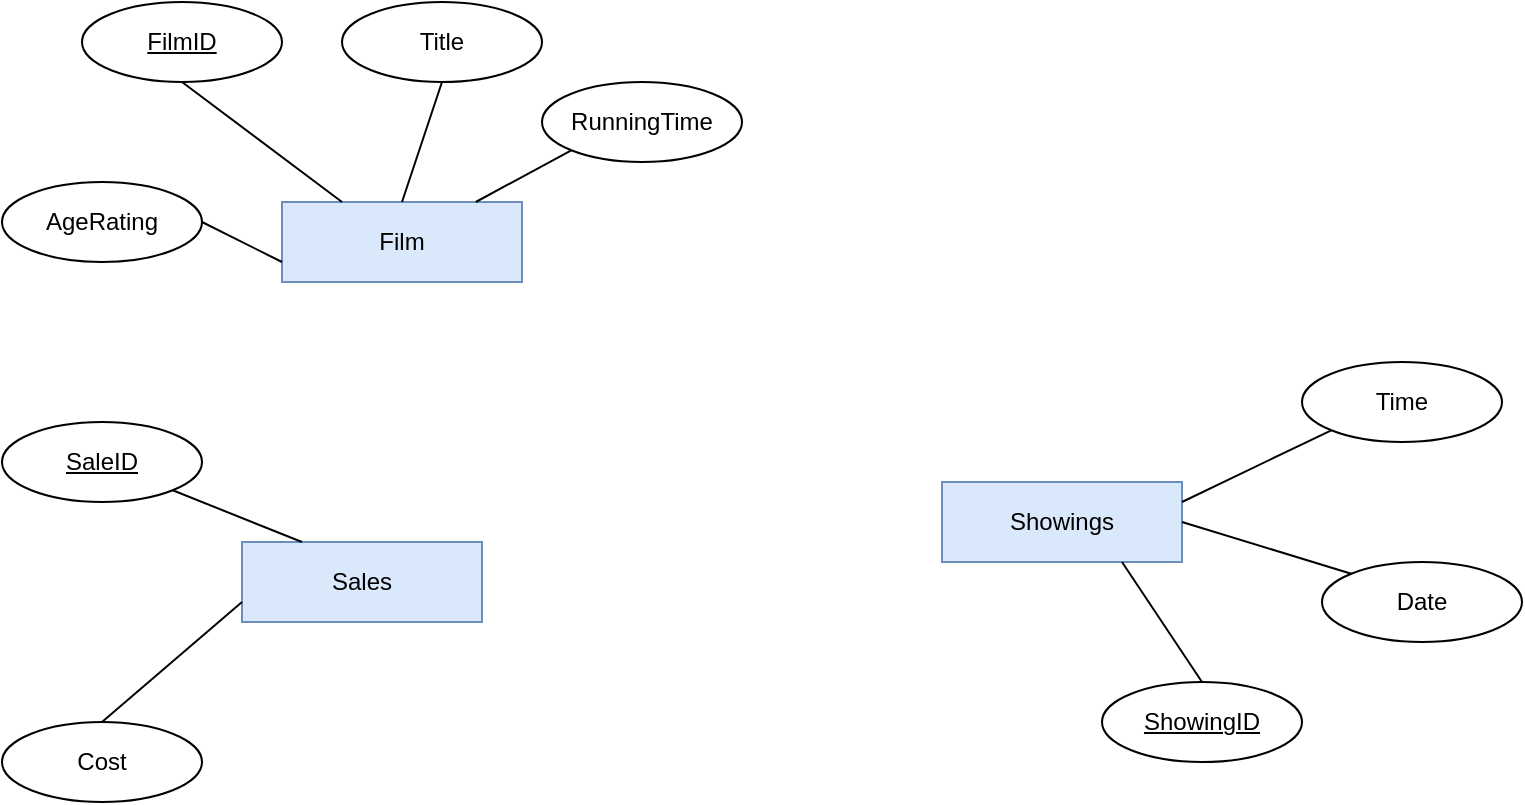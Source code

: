 <mxfile version="12.2.7" type="github" pages="1">
  <diagram id="OYmFCNDc5WwIIsMTDbAn" name="Page-1">
    <mxGraphModel dx="1422" dy="762" grid="1" gridSize="10" guides="1" tooltips="1" connect="1" arrows="1" fold="1" page="1" pageScale="1" pageWidth="827" pageHeight="1169" math="0" shadow="0">
      <root>
        <mxCell id="0"/>
        <mxCell id="1" parent="0"/>
        <mxCell id="4meZm99jumraha6lKgGM-2" value="Film" style="rounded=0;whiteSpace=wrap;html=1;fillColor=#dae8fc;strokeColor=#6c8ebf;" parent="1" vertex="1">
          <mxGeometry x="150" y="140" width="120" height="40" as="geometry"/>
        </mxCell>
        <mxCell id="4meZm99jumraha6lKgGM-6" value="&lt;u&gt;FilmID&lt;/u&gt;" style="ellipse;whiteSpace=wrap;html=1;" parent="1" vertex="1">
          <mxGeometry x="50" y="40" width="100" height="40" as="geometry"/>
        </mxCell>
        <mxCell id="4meZm99jumraha6lKgGM-7" value="" style="endArrow=none;html=1;exitX=0.25;exitY=0;exitDx=0;exitDy=0;entryX=0.5;entryY=1;entryDx=0;entryDy=0;" parent="1" source="4meZm99jumraha6lKgGM-2" target="4meZm99jumraha6lKgGM-6" edge="1">
          <mxGeometry width="50" height="50" relative="1" as="geometry">
            <mxPoint x="30" y="160" as="sourcePoint"/>
            <mxPoint x="50" y="170" as="targetPoint"/>
          </mxGeometry>
        </mxCell>
        <mxCell id="4meZm99jumraha6lKgGM-9" value="Title" style="ellipse;whiteSpace=wrap;html=1;" parent="1" vertex="1">
          <mxGeometry x="180" y="40" width="100" height="40" as="geometry"/>
        </mxCell>
        <mxCell id="4meZm99jumraha6lKgGM-10" value="" style="endArrow=none;html=1;entryX=0.5;entryY=1;entryDx=0;entryDy=0;exitX=0.5;exitY=0;exitDx=0;exitDy=0;" parent="1" source="4meZm99jumraha6lKgGM-2" target="4meZm99jumraha6lKgGM-9" edge="1">
          <mxGeometry width="50" height="50" relative="1" as="geometry">
            <mxPoint x="170" y="130" as="sourcePoint"/>
            <mxPoint x="340" y="140" as="targetPoint"/>
          </mxGeometry>
        </mxCell>
        <mxCell id="e8pQsul91Swaydo3pDBr-1" value="RunningTime" style="ellipse;whiteSpace=wrap;html=1;" vertex="1" parent="1">
          <mxGeometry x="280" y="80" width="100" height="40" as="geometry"/>
        </mxCell>
        <mxCell id="e8pQsul91Swaydo3pDBr-3" value="" style="endArrow=none;html=1;entryX=0;entryY=1;entryDx=0;entryDy=0;" edge="1" parent="1" source="4meZm99jumraha6lKgGM-2" target="e8pQsul91Swaydo3pDBr-1">
          <mxGeometry width="50" height="50" relative="1" as="geometry">
            <mxPoint x="290" y="185" as="sourcePoint"/>
            <mxPoint x="340" y="135" as="targetPoint"/>
          </mxGeometry>
        </mxCell>
        <mxCell id="e8pQsul91Swaydo3pDBr-4" value="AgeRating" style="ellipse;whiteSpace=wrap;html=1;" vertex="1" parent="1">
          <mxGeometry x="10" y="130" width="100" height="40" as="geometry"/>
        </mxCell>
        <mxCell id="e8pQsul91Swaydo3pDBr-5" value="" style="endArrow=none;html=1;entryX=1;entryY=0.5;entryDx=0;entryDy=0;exitX=0;exitY=0.75;exitDx=0;exitDy=0;" edge="1" parent="1" source="4meZm99jumraha6lKgGM-2" target="e8pQsul91Swaydo3pDBr-4">
          <mxGeometry width="50" height="50" relative="1" as="geometry">
            <mxPoint x="10" y="250" as="sourcePoint"/>
            <mxPoint x="60" y="200" as="targetPoint"/>
          </mxGeometry>
        </mxCell>
        <mxCell id="e8pQsul91Swaydo3pDBr-6" value="Showings" style="rounded=0;whiteSpace=wrap;html=1;fillColor=#dae8fc;strokeColor=#6c8ebf;" vertex="1" parent="1">
          <mxGeometry x="480" y="280" width="120" height="40" as="geometry"/>
        </mxCell>
        <mxCell id="e8pQsul91Swaydo3pDBr-7" value="Time" style="ellipse;whiteSpace=wrap;html=1;" vertex="1" parent="1">
          <mxGeometry x="660" y="220" width="100" height="40" as="geometry"/>
        </mxCell>
        <mxCell id="e8pQsul91Swaydo3pDBr-8" value="" style="endArrow=none;html=1;entryX=0;entryY=1;entryDx=0;entryDy=0;exitX=1;exitY=0.25;exitDx=0;exitDy=0;" edge="1" parent="1" source="e8pQsul91Swaydo3pDBr-6" target="e8pQsul91Swaydo3pDBr-7">
          <mxGeometry width="50" height="50" relative="1" as="geometry">
            <mxPoint x="10" y="390" as="sourcePoint"/>
            <mxPoint x="550" y="260" as="targetPoint"/>
          </mxGeometry>
        </mxCell>
        <mxCell id="e8pQsul91Swaydo3pDBr-9" value="Date" style="ellipse;whiteSpace=wrap;html=1;" vertex="1" parent="1">
          <mxGeometry x="670" y="320" width="100" height="40" as="geometry"/>
        </mxCell>
        <mxCell id="e8pQsul91Swaydo3pDBr-10" value="" style="endArrow=none;html=1;entryX=0;entryY=0;entryDx=0;entryDy=0;exitX=1;exitY=0.5;exitDx=0;exitDy=0;" edge="1" parent="1" source="e8pQsul91Swaydo3pDBr-6" target="e8pQsul91Swaydo3pDBr-9">
          <mxGeometry width="50" height="50" relative="1" as="geometry">
            <mxPoint x="610" y="300" as="sourcePoint"/>
            <mxPoint x="684.645" y="264.142" as="targetPoint"/>
          </mxGeometry>
        </mxCell>
        <mxCell id="e8pQsul91Swaydo3pDBr-11" value="&lt;u&gt;ShowingID&lt;/u&gt;" style="ellipse;whiteSpace=wrap;html=1;" vertex="1" parent="1">
          <mxGeometry x="560" y="380" width="100" height="40" as="geometry"/>
        </mxCell>
        <mxCell id="e8pQsul91Swaydo3pDBr-12" value="" style="endArrow=none;html=1;entryX=0.5;entryY=0;entryDx=0;entryDy=0;exitX=0.75;exitY=1;exitDx=0;exitDy=0;" edge="1" parent="1" source="e8pQsul91Swaydo3pDBr-6" target="e8pQsul91Swaydo3pDBr-11">
          <mxGeometry width="50" height="50" relative="1" as="geometry">
            <mxPoint x="570" y="347" as="sourcePoint"/>
            <mxPoint x="654.645" y="372.858" as="targetPoint"/>
          </mxGeometry>
        </mxCell>
        <mxCell id="e8pQsul91Swaydo3pDBr-13" value="Sales" style="rounded=0;whiteSpace=wrap;html=1;fillColor=#dae8fc;strokeColor=#6c8ebf;" vertex="1" parent="1">
          <mxGeometry x="130" y="310" width="120" height="40" as="geometry"/>
        </mxCell>
        <mxCell id="e8pQsul91Swaydo3pDBr-14" value="&lt;u&gt;SaleID&lt;/u&gt;" style="ellipse;whiteSpace=wrap;html=1;" vertex="1" parent="1">
          <mxGeometry x="10" y="250" width="100" height="40" as="geometry"/>
        </mxCell>
        <mxCell id="e8pQsul91Swaydo3pDBr-15" value="Cost" style="ellipse;whiteSpace=wrap;html=1;" vertex="1" parent="1">
          <mxGeometry x="10" y="400" width="100" height="40" as="geometry"/>
        </mxCell>
        <mxCell id="e8pQsul91Swaydo3pDBr-16" value="" style="endArrow=none;html=1;entryX=0.5;entryY=0;entryDx=0;entryDy=0;exitX=0;exitY=0.75;exitDx=0;exitDy=0;" edge="1" parent="1" source="e8pQsul91Swaydo3pDBr-13" target="e8pQsul91Swaydo3pDBr-15">
          <mxGeometry width="50" height="50" relative="1" as="geometry">
            <mxPoint x="10" y="490" as="sourcePoint"/>
            <mxPoint x="60" y="440" as="targetPoint"/>
          </mxGeometry>
        </mxCell>
        <mxCell id="e8pQsul91Swaydo3pDBr-17" value="" style="endArrow=none;html=1;entryX=0.25;entryY=0;entryDx=0;entryDy=0;exitX=1;exitY=1;exitDx=0;exitDy=0;" edge="1" parent="1" source="e8pQsul91Swaydo3pDBr-14" target="e8pQsul91Swaydo3pDBr-13">
          <mxGeometry width="50" height="50" relative="1" as="geometry">
            <mxPoint x="140" y="350" as="sourcePoint"/>
            <mxPoint x="70" y="410" as="targetPoint"/>
          </mxGeometry>
        </mxCell>
      </root>
    </mxGraphModel>
  </diagram>
</mxfile>
